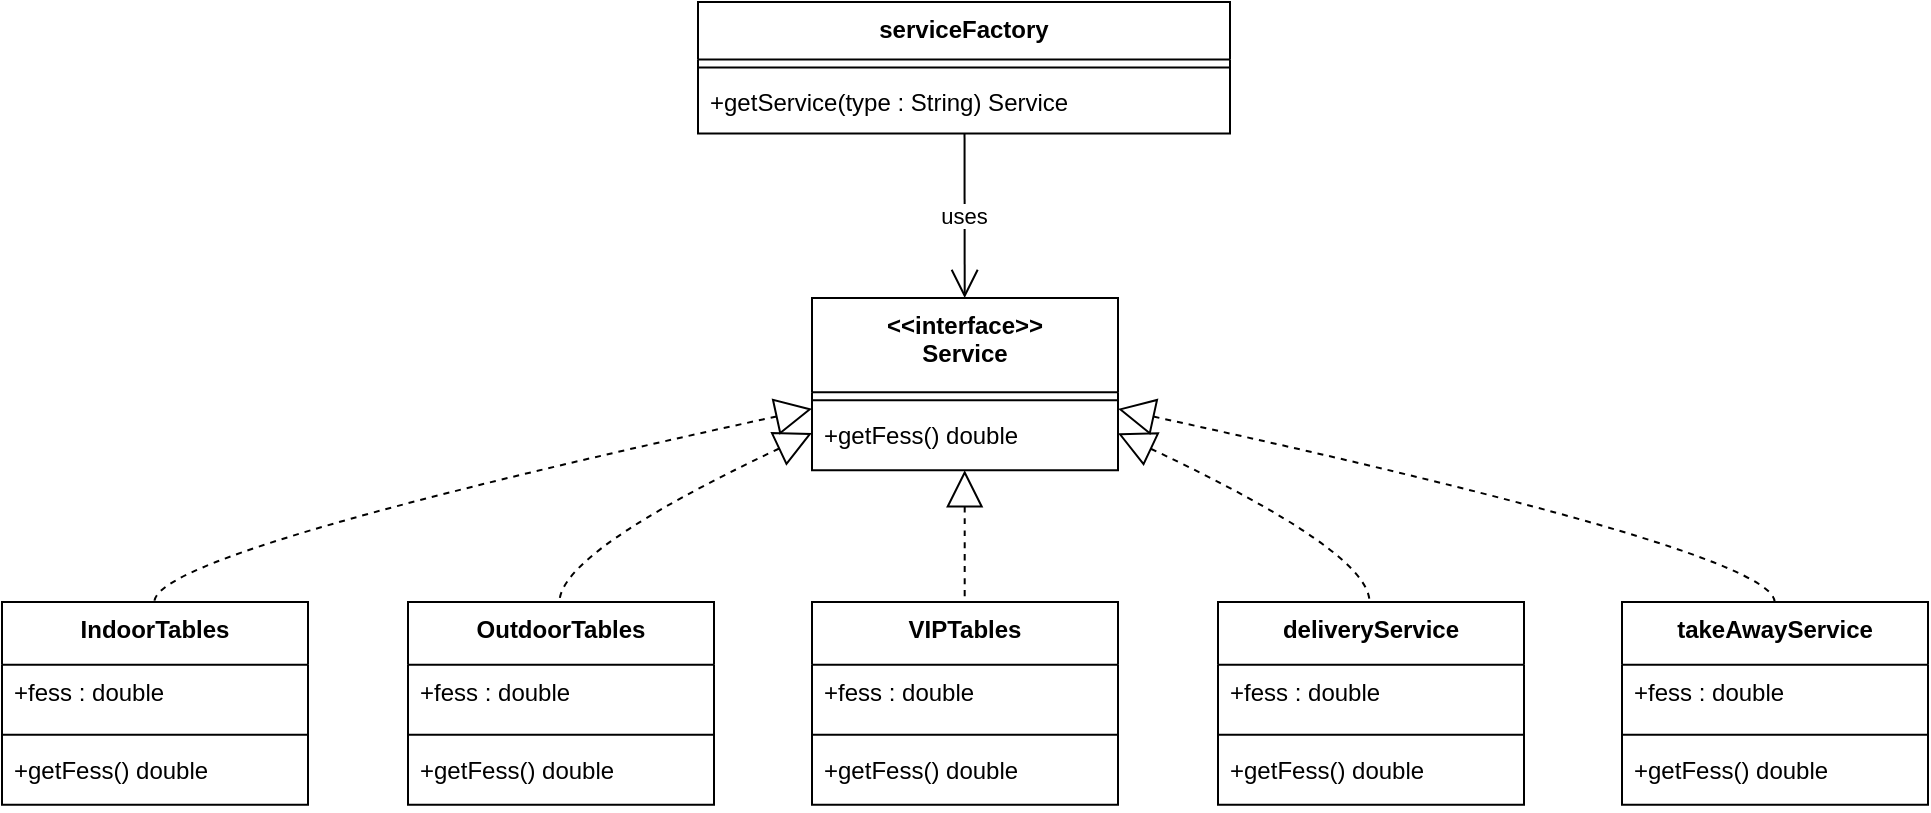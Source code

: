 <mxfile version="22.1.2" type="device">
  <diagram name="Page-1" id="VTZ5II7xSAtf6GxKHuAu">
    <mxGraphModel dx="1252" dy="586" grid="1" gridSize="10" guides="1" tooltips="1" connect="1" arrows="1" fold="1" page="1" pageScale="1" pageWidth="850" pageHeight="1100" math="0" shadow="0">
      <root>
        <mxCell id="0" />
        <mxCell id="1" parent="0" />
        <mxCell id="NBSz-xf6jEtd1N5mkIVl-64" value="&lt;&lt;interface&gt;&gt;&#xa;Service" style="swimlane;fontStyle=1;align=center;verticalAlign=top;childLayout=stackLayout;horizontal=1;startSize=47.1;horizontalStack=0;resizeParent=1;resizeParentMax=0;resizeLast=0;collapsible=0;marginBottom=0;" vertex="1" parent="1">
          <mxGeometry x="425" y="278" width="153" height="86.1" as="geometry" />
        </mxCell>
        <mxCell id="NBSz-xf6jEtd1N5mkIVl-65" style="line;strokeWidth=1;fillColor=none;align=left;verticalAlign=middle;spacingTop=-1;spacingLeft=3;spacingRight=3;rotatable=0;labelPosition=right;points=[];portConstraint=eastwest;strokeColor=inherit;" vertex="1" parent="NBSz-xf6jEtd1N5mkIVl-64">
          <mxGeometry y="47.1" width="153" height="8" as="geometry" />
        </mxCell>
        <mxCell id="NBSz-xf6jEtd1N5mkIVl-66" value="+getFess() double" style="text;strokeColor=none;fillColor=none;align=left;verticalAlign=top;spacingLeft=4;spacingRight=4;overflow=hidden;rotatable=0;points=[[0,0.5],[1,0.5]];portConstraint=eastwest;" vertex="1" parent="NBSz-xf6jEtd1N5mkIVl-64">
          <mxGeometry y="55.1" width="153" height="31" as="geometry" />
        </mxCell>
        <mxCell id="NBSz-xf6jEtd1N5mkIVl-67" value="IndoorTables" style="swimlane;fontStyle=1;align=center;verticalAlign=top;childLayout=stackLayout;horizontal=1;startSize=31.4;horizontalStack=0;resizeParent=1;resizeParentMax=0;resizeLast=0;collapsible=0;marginBottom=0;" vertex="1" parent="1">
          <mxGeometry x="20" y="430" width="153" height="101.4" as="geometry" />
        </mxCell>
        <mxCell id="NBSz-xf6jEtd1N5mkIVl-68" value="+fess : double" style="text;strokeColor=none;fillColor=none;align=left;verticalAlign=top;spacingLeft=4;spacingRight=4;overflow=hidden;rotatable=0;points=[[0,0.5],[1,0.5]];portConstraint=eastwest;" vertex="1" parent="NBSz-xf6jEtd1N5mkIVl-67">
          <mxGeometry y="31.4" width="153" height="31" as="geometry" />
        </mxCell>
        <mxCell id="NBSz-xf6jEtd1N5mkIVl-69" style="line;strokeWidth=1;fillColor=none;align=left;verticalAlign=middle;spacingTop=-1;spacingLeft=3;spacingRight=3;rotatable=0;labelPosition=right;points=[];portConstraint=eastwest;strokeColor=inherit;" vertex="1" parent="NBSz-xf6jEtd1N5mkIVl-67">
          <mxGeometry y="62.4" width="153" height="8" as="geometry" />
        </mxCell>
        <mxCell id="NBSz-xf6jEtd1N5mkIVl-70" value="+getFess() double" style="text;strokeColor=none;fillColor=none;align=left;verticalAlign=top;spacingLeft=4;spacingRight=4;overflow=hidden;rotatable=0;points=[[0,0.5],[1,0.5]];portConstraint=eastwest;" vertex="1" parent="NBSz-xf6jEtd1N5mkIVl-67">
          <mxGeometry y="70.4" width="153" height="31" as="geometry" />
        </mxCell>
        <mxCell id="NBSz-xf6jEtd1N5mkIVl-71" value="OutdoorTables" style="swimlane;fontStyle=1;align=center;verticalAlign=top;childLayout=stackLayout;horizontal=1;startSize=31.4;horizontalStack=0;resizeParent=1;resizeParentMax=0;resizeLast=0;collapsible=0;marginBottom=0;" vertex="1" parent="1">
          <mxGeometry x="223" y="430" width="153" height="101.4" as="geometry" />
        </mxCell>
        <mxCell id="NBSz-xf6jEtd1N5mkIVl-72" value="+fess : double" style="text;strokeColor=none;fillColor=none;align=left;verticalAlign=top;spacingLeft=4;spacingRight=4;overflow=hidden;rotatable=0;points=[[0,0.5],[1,0.5]];portConstraint=eastwest;" vertex="1" parent="NBSz-xf6jEtd1N5mkIVl-71">
          <mxGeometry y="31.4" width="153" height="31" as="geometry" />
        </mxCell>
        <mxCell id="NBSz-xf6jEtd1N5mkIVl-73" style="line;strokeWidth=1;fillColor=none;align=left;verticalAlign=middle;spacingTop=-1;spacingLeft=3;spacingRight=3;rotatable=0;labelPosition=right;points=[];portConstraint=eastwest;strokeColor=inherit;" vertex="1" parent="NBSz-xf6jEtd1N5mkIVl-71">
          <mxGeometry y="62.4" width="153" height="8" as="geometry" />
        </mxCell>
        <mxCell id="NBSz-xf6jEtd1N5mkIVl-74" value="+getFess() double" style="text;strokeColor=none;fillColor=none;align=left;verticalAlign=top;spacingLeft=4;spacingRight=4;overflow=hidden;rotatable=0;points=[[0,0.5],[1,0.5]];portConstraint=eastwest;" vertex="1" parent="NBSz-xf6jEtd1N5mkIVl-71">
          <mxGeometry y="70.4" width="153" height="31" as="geometry" />
        </mxCell>
        <mxCell id="NBSz-xf6jEtd1N5mkIVl-75" value="VIPTables" style="swimlane;fontStyle=1;align=center;verticalAlign=top;childLayout=stackLayout;horizontal=1;startSize=31.4;horizontalStack=0;resizeParent=1;resizeParentMax=0;resizeLast=0;collapsible=0;marginBottom=0;" vertex="1" parent="1">
          <mxGeometry x="425" y="430" width="153" height="101.4" as="geometry" />
        </mxCell>
        <mxCell id="NBSz-xf6jEtd1N5mkIVl-76" value="+fess : double" style="text;strokeColor=none;fillColor=none;align=left;verticalAlign=top;spacingLeft=4;spacingRight=4;overflow=hidden;rotatable=0;points=[[0,0.5],[1,0.5]];portConstraint=eastwest;" vertex="1" parent="NBSz-xf6jEtd1N5mkIVl-75">
          <mxGeometry y="31.4" width="153" height="31" as="geometry" />
        </mxCell>
        <mxCell id="NBSz-xf6jEtd1N5mkIVl-77" style="line;strokeWidth=1;fillColor=none;align=left;verticalAlign=middle;spacingTop=-1;spacingLeft=3;spacingRight=3;rotatable=0;labelPosition=right;points=[];portConstraint=eastwest;strokeColor=inherit;" vertex="1" parent="NBSz-xf6jEtd1N5mkIVl-75">
          <mxGeometry y="62.4" width="153" height="8" as="geometry" />
        </mxCell>
        <mxCell id="NBSz-xf6jEtd1N5mkIVl-78" value="+getFess() double" style="text;strokeColor=none;fillColor=none;align=left;verticalAlign=top;spacingLeft=4;spacingRight=4;overflow=hidden;rotatable=0;points=[[0,0.5],[1,0.5]];portConstraint=eastwest;" vertex="1" parent="NBSz-xf6jEtd1N5mkIVl-75">
          <mxGeometry y="70.4" width="153" height="31" as="geometry" />
        </mxCell>
        <mxCell id="NBSz-xf6jEtd1N5mkIVl-79" value="deliveryService" style="swimlane;fontStyle=1;align=center;verticalAlign=top;childLayout=stackLayout;horizontal=1;startSize=31.4;horizontalStack=0;resizeParent=1;resizeParentMax=0;resizeLast=0;collapsible=0;marginBottom=0;" vertex="1" parent="1">
          <mxGeometry x="628" y="430" width="153" height="101.4" as="geometry" />
        </mxCell>
        <mxCell id="NBSz-xf6jEtd1N5mkIVl-80" value="+fess : double" style="text;strokeColor=none;fillColor=none;align=left;verticalAlign=top;spacingLeft=4;spacingRight=4;overflow=hidden;rotatable=0;points=[[0,0.5],[1,0.5]];portConstraint=eastwest;" vertex="1" parent="NBSz-xf6jEtd1N5mkIVl-79">
          <mxGeometry y="31.4" width="153" height="31" as="geometry" />
        </mxCell>
        <mxCell id="NBSz-xf6jEtd1N5mkIVl-81" style="line;strokeWidth=1;fillColor=none;align=left;verticalAlign=middle;spacingTop=-1;spacingLeft=3;spacingRight=3;rotatable=0;labelPosition=right;points=[];portConstraint=eastwest;strokeColor=inherit;" vertex="1" parent="NBSz-xf6jEtd1N5mkIVl-79">
          <mxGeometry y="62.4" width="153" height="8" as="geometry" />
        </mxCell>
        <mxCell id="NBSz-xf6jEtd1N5mkIVl-82" value="+getFess() double" style="text;strokeColor=none;fillColor=none;align=left;verticalAlign=top;spacingLeft=4;spacingRight=4;overflow=hidden;rotatable=0;points=[[0,0.5],[1,0.5]];portConstraint=eastwest;" vertex="1" parent="NBSz-xf6jEtd1N5mkIVl-79">
          <mxGeometry y="70.4" width="153" height="31" as="geometry" />
        </mxCell>
        <mxCell id="NBSz-xf6jEtd1N5mkIVl-83" value="takeAwayService" style="swimlane;fontStyle=1;align=center;verticalAlign=top;childLayout=stackLayout;horizontal=1;startSize=31.4;horizontalStack=0;resizeParent=1;resizeParentMax=0;resizeLast=0;collapsible=0;marginBottom=0;" vertex="1" parent="1">
          <mxGeometry x="830" y="430" width="153" height="101.4" as="geometry" />
        </mxCell>
        <mxCell id="NBSz-xf6jEtd1N5mkIVl-84" value="+fess : double" style="text;strokeColor=none;fillColor=none;align=left;verticalAlign=top;spacingLeft=4;spacingRight=4;overflow=hidden;rotatable=0;points=[[0,0.5],[1,0.5]];portConstraint=eastwest;" vertex="1" parent="NBSz-xf6jEtd1N5mkIVl-83">
          <mxGeometry y="31.4" width="153" height="31" as="geometry" />
        </mxCell>
        <mxCell id="NBSz-xf6jEtd1N5mkIVl-85" style="line;strokeWidth=1;fillColor=none;align=left;verticalAlign=middle;spacingTop=-1;spacingLeft=3;spacingRight=3;rotatable=0;labelPosition=right;points=[];portConstraint=eastwest;strokeColor=inherit;" vertex="1" parent="NBSz-xf6jEtd1N5mkIVl-83">
          <mxGeometry y="62.4" width="153" height="8" as="geometry" />
        </mxCell>
        <mxCell id="NBSz-xf6jEtd1N5mkIVl-86" value="+getFess() double" style="text;strokeColor=none;fillColor=none;align=left;verticalAlign=top;spacingLeft=4;spacingRight=4;overflow=hidden;rotatable=0;points=[[0,0.5],[1,0.5]];portConstraint=eastwest;" vertex="1" parent="NBSz-xf6jEtd1N5mkIVl-83">
          <mxGeometry y="70.4" width="153" height="31" as="geometry" />
        </mxCell>
        <mxCell id="NBSz-xf6jEtd1N5mkIVl-87" value="serviceFactory" style="swimlane;fontStyle=1;align=center;verticalAlign=top;childLayout=stackLayout;horizontal=1;startSize=28.72;horizontalStack=0;resizeParent=1;resizeParentMax=0;resizeLast=0;collapsible=0;marginBottom=0;" vertex="1" parent="1">
          <mxGeometry x="368" y="130" width="266" height="65.72" as="geometry" />
        </mxCell>
        <mxCell id="NBSz-xf6jEtd1N5mkIVl-88" style="line;strokeWidth=1;fillColor=none;align=left;verticalAlign=middle;spacingTop=-1;spacingLeft=3;spacingRight=3;rotatable=0;labelPosition=right;points=[];portConstraint=eastwest;strokeColor=inherit;" vertex="1" parent="NBSz-xf6jEtd1N5mkIVl-87">
          <mxGeometry y="28.72" width="266" height="8" as="geometry" />
        </mxCell>
        <mxCell id="NBSz-xf6jEtd1N5mkIVl-89" value="+getService(type : String) Service" style="text;strokeColor=none;fillColor=none;align=left;verticalAlign=top;spacingLeft=4;spacingRight=4;overflow=hidden;rotatable=0;points=[[0,0.5],[1,0.5]];portConstraint=eastwest;" vertex="1" parent="NBSz-xf6jEtd1N5mkIVl-87">
          <mxGeometry y="36.72" width="266" height="29" as="geometry" />
        </mxCell>
        <mxCell id="NBSz-xf6jEtd1N5mkIVl-90" value="" style="curved=1;dashed=1;startArrow=block;startSize=16;startFill=0;endArrow=none;exitX=0.0;exitY=0.643;entryX=0.498;entryY=0.004;rounded=0;" edge="1" parent="1" source="NBSz-xf6jEtd1N5mkIVl-64" target="NBSz-xf6jEtd1N5mkIVl-67">
          <mxGeometry relative="1" as="geometry">
            <Array as="points">
              <mxPoint x="96" y="405" />
            </Array>
          </mxGeometry>
        </mxCell>
        <mxCell id="NBSz-xf6jEtd1N5mkIVl-91" value="" style="curved=1;dashed=1;startArrow=block;startSize=16;startFill=0;endArrow=none;exitX=0.0;exitY=0.784;entryX=0.495;entryY=0.004;rounded=0;" edge="1" parent="1" source="NBSz-xf6jEtd1N5mkIVl-64" target="NBSz-xf6jEtd1N5mkIVl-71">
          <mxGeometry relative="1" as="geometry">
            <Array as="points">
              <mxPoint x="299" y="405" />
            </Array>
          </mxGeometry>
        </mxCell>
        <mxCell id="NBSz-xf6jEtd1N5mkIVl-92" value="" style="curved=1;dashed=1;startArrow=block;startSize=16;startFill=0;endArrow=none;exitX=0.499;exitY=1.004;entryX=0.499;entryY=0.004;rounded=0;" edge="1" parent="1" source="NBSz-xf6jEtd1N5mkIVl-64" target="NBSz-xf6jEtd1N5mkIVl-75">
          <mxGeometry relative="1" as="geometry">
            <Array as="points" />
          </mxGeometry>
        </mxCell>
        <mxCell id="NBSz-xf6jEtd1N5mkIVl-93" value="" style="curved=1;dashed=1;startArrow=block;startSize=16;startFill=0;endArrow=none;exitX=0.997;exitY=0.784;entryX=0.495;entryY=0.004;rounded=0;" edge="1" parent="1" source="NBSz-xf6jEtd1N5mkIVl-64" target="NBSz-xf6jEtd1N5mkIVl-79">
          <mxGeometry relative="1" as="geometry">
            <Array as="points">
              <mxPoint x="704" y="405" />
            </Array>
          </mxGeometry>
        </mxCell>
        <mxCell id="NBSz-xf6jEtd1N5mkIVl-94" value="" style="curved=1;dashed=1;startArrow=block;startSize=16;startFill=0;endArrow=none;exitX=0.997;exitY=0.643;entryX=0.499;entryY=0.004;rounded=0;" edge="1" parent="1" source="NBSz-xf6jEtd1N5mkIVl-64" target="NBSz-xf6jEtd1N5mkIVl-83">
          <mxGeometry relative="1" as="geometry">
            <Array as="points">
              <mxPoint x="906" y="405" />
            </Array>
          </mxGeometry>
        </mxCell>
        <mxCell id="NBSz-xf6jEtd1N5mkIVl-95" value="uses" style="curved=1;startArrow=none;endArrow=open;endSize=12;exitX=0.501;exitY=0.998;entryX=0.499;entryY=0.002;rounded=0;" edge="1" parent="1" source="NBSz-xf6jEtd1N5mkIVl-87" target="NBSz-xf6jEtd1N5mkIVl-64">
          <mxGeometry relative="1" as="geometry">
            <Array as="points" />
          </mxGeometry>
        </mxCell>
      </root>
    </mxGraphModel>
  </diagram>
</mxfile>
